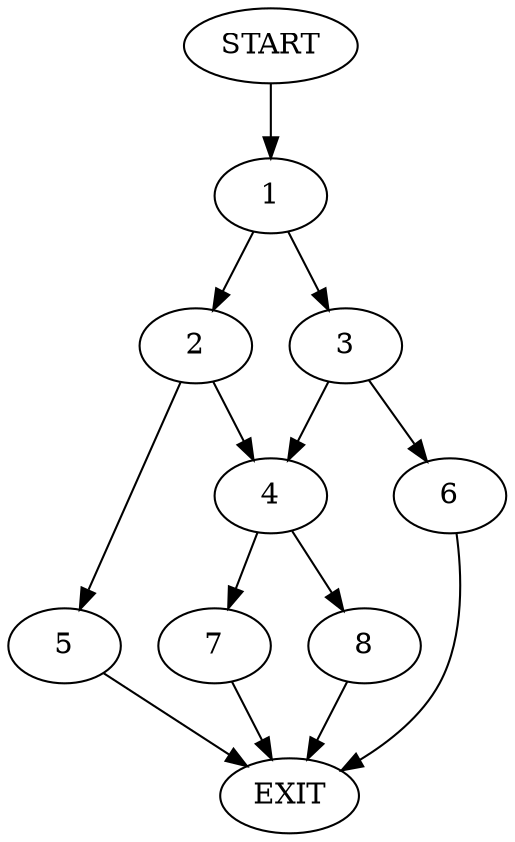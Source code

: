 digraph {
0 [label="START"]
9 [label="EXIT"]
0 -> 1
1 -> 2
1 -> 3
2 -> 4
2 -> 5
3 -> 4
3 -> 6
4 -> 7
4 -> 8
5 -> 9
6 -> 9
7 -> 9
8 -> 9
}

